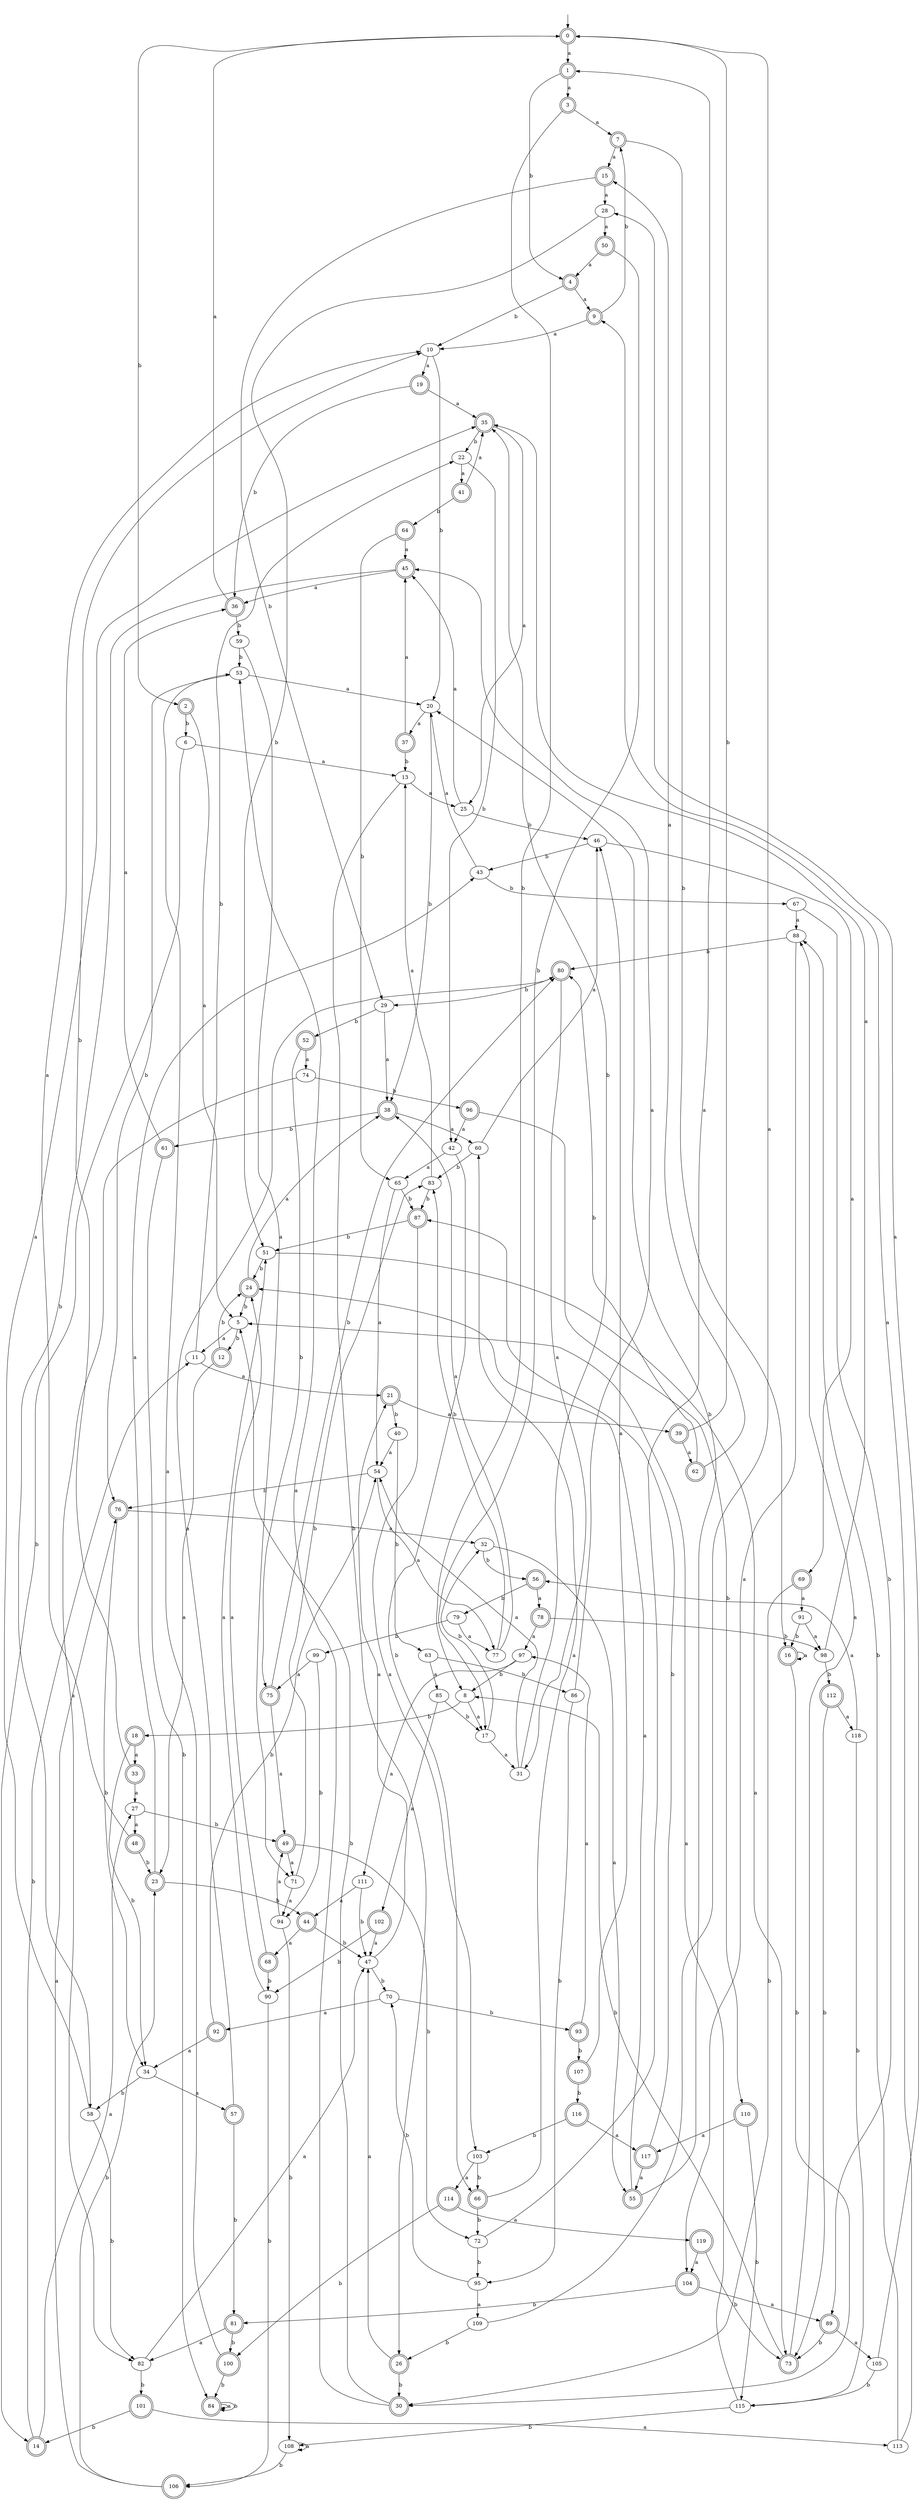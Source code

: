 digraph RandomDFA {
  __start0 [label="", shape=none];
  __start0 -> 0 [label=""];
  0 [shape=circle] [shape=doublecircle]
  0 -> 1 [label="a"]
  0 -> 2 [label="b"]
  1 [shape=doublecircle]
  1 -> 3 [label="a"]
  1 -> 4 [label="b"]
  2 [shape=doublecircle]
  2 -> 5 [label="a"]
  2 -> 6 [label="b"]
  3 [shape=doublecircle]
  3 -> 7 [label="a"]
  3 -> 8 [label="b"]
  4 [shape=doublecircle]
  4 -> 9 [label="a"]
  4 -> 10 [label="b"]
  5
  5 -> 11 [label="a"]
  5 -> 12 [label="b"]
  6
  6 -> 13 [label="a"]
  6 -> 14 [label="b"]
  7 [shape=doublecircle]
  7 -> 15 [label="a"]
  7 -> 16 [label="b"]
  8
  8 -> 17 [label="a"]
  8 -> 18 [label="b"]
  9 [shape=doublecircle]
  9 -> 10 [label="a"]
  9 -> 7 [label="b"]
  10
  10 -> 19 [label="a"]
  10 -> 20 [label="b"]
  11
  11 -> 21 [label="a"]
  11 -> 22 [label="b"]
  12 [shape=doublecircle]
  12 -> 23 [label="a"]
  12 -> 24 [label="b"]
  13
  13 -> 25 [label="a"]
  13 -> 26 [label="b"]
  14 [shape=doublecircle]
  14 -> 27 [label="a"]
  14 -> 11 [label="b"]
  15 [shape=doublecircle]
  15 -> 28 [label="a"]
  15 -> 29 [label="b"]
  16 [shape=doublecircle]
  16 -> 16 [label="a"]
  16 -> 30 [label="b"]
  17
  17 -> 31 [label="a"]
  17 -> 32 [label="b"]
  18 [shape=doublecircle]
  18 -> 33 [label="a"]
  18 -> 34 [label="b"]
  19 [shape=doublecircle]
  19 -> 35 [label="a"]
  19 -> 36 [label="b"]
  20
  20 -> 37 [label="a"]
  20 -> 38 [label="b"]
  21 [shape=doublecircle]
  21 -> 39 [label="a"]
  21 -> 40 [label="b"]
  22
  22 -> 41 [label="a"]
  22 -> 42 [label="b"]
  23 [shape=doublecircle]
  23 -> 43 [label="a"]
  23 -> 44 [label="b"]
  24 [shape=doublecircle]
  24 -> 38 [label="a"]
  24 -> 5 [label="b"]
  25
  25 -> 45 [label="a"]
  25 -> 46 [label="b"]
  26 [shape=doublecircle]
  26 -> 47 [label="a"]
  26 -> 30 [label="b"]
  27
  27 -> 48 [label="a"]
  27 -> 49 [label="b"]
  28
  28 -> 50 [label="a"]
  28 -> 51 [label="b"]
  29
  29 -> 38 [label="a"]
  29 -> 52 [label="b"]
  30 [shape=doublecircle]
  30 -> 53 [label="a"]
  30 -> 5 [label="b"]
  31
  31 -> 54 [label="a"]
  31 -> 35 [label="b"]
  32
  32 -> 55 [label="a"]
  32 -> 56 [label="b"]
  33 [shape=doublecircle]
  33 -> 27 [label="a"]
  33 -> 10 [label="b"]
  34
  34 -> 57 [label="a"]
  34 -> 58 [label="b"]
  35 [shape=doublecircle]
  35 -> 25 [label="a"]
  35 -> 22 [label="b"]
  36 [shape=doublecircle]
  36 -> 0 [label="a"]
  36 -> 59 [label="b"]
  37 [shape=doublecircle]
  37 -> 45 [label="a"]
  37 -> 13 [label="b"]
  38 [shape=doublecircle]
  38 -> 60 [label="a"]
  38 -> 61 [label="b"]
  39 [shape=doublecircle]
  39 -> 62 [label="a"]
  39 -> 0 [label="b"]
  40
  40 -> 54 [label="a"]
  40 -> 63 [label="b"]
  41 [shape=doublecircle]
  41 -> 35 [label="a"]
  41 -> 64 [label="b"]
  42
  42 -> 65 [label="a"]
  42 -> 66 [label="b"]
  43
  43 -> 20 [label="a"]
  43 -> 67 [label="b"]
  44 [shape=doublecircle]
  44 -> 68 [label="a"]
  44 -> 47 [label="b"]
  45 [shape=doublecircle]
  45 -> 36 [label="a"]
  45 -> 58 [label="b"]
  46
  46 -> 69 [label="a"]
  46 -> 43 [label="b"]
  47
  47 -> 21 [label="a"]
  47 -> 70 [label="b"]
  48 [shape=doublecircle]
  48 -> 10 [label="a"]
  48 -> 23 [label="b"]
  49 [shape=doublecircle]
  49 -> 71 [label="a"]
  49 -> 72 [label="b"]
  50 [shape=doublecircle]
  50 -> 4 [label="a"]
  50 -> 17 [label="b"]
  51
  51 -> 73 [label="a"]
  51 -> 24 [label="b"]
  52 [shape=doublecircle]
  52 -> 74 [label="a"]
  52 -> 75 [label="b"]
  53
  53 -> 20 [label="a"]
  53 -> 76 [label="b"]
  54
  54 -> 77 [label="a"]
  54 -> 76 [label="b"]
  55 [shape=doublecircle]
  55 -> 24 [label="a"]
  55 -> 20 [label="b"]
  56 [shape=doublecircle]
  56 -> 78 [label="a"]
  56 -> 79 [label="b"]
  57 [shape=doublecircle]
  57 -> 80 [label="a"]
  57 -> 81 [label="b"]
  58
  58 -> 35 [label="a"]
  58 -> 82 [label="b"]
  59
  59 -> 71 [label="a"]
  59 -> 53 [label="b"]
  60
  60 -> 46 [label="a"]
  60 -> 83 [label="b"]
  61 [shape=doublecircle]
  61 -> 36 [label="a"]
  61 -> 84 [label="b"]
  62 [shape=doublecircle]
  62 -> 15 [label="a"]
  62 -> 80 [label="b"]
  63
  63 -> 85 [label="a"]
  63 -> 86 [label="b"]
  64 [shape=doublecircle]
  64 -> 45 [label="a"]
  64 -> 65 [label="b"]
  65
  65 -> 54 [label="a"]
  65 -> 87 [label="b"]
  66 [shape=doublecircle]
  66 -> 60 [label="a"]
  66 -> 72 [label="b"]
  67
  67 -> 88 [label="a"]
  67 -> 89 [label="b"]
  68 [shape=doublecircle]
  68 -> 24 [label="a"]
  68 -> 90 [label="b"]
  69 [shape=doublecircle]
  69 -> 91 [label="a"]
  69 -> 30 [label="b"]
  70
  70 -> 92 [label="a"]
  70 -> 93 [label="b"]
  71
  71 -> 94 [label="a"]
  71 -> 83 [label="b"]
  72
  72 -> 1 [label="a"]
  72 -> 95 [label="b"]
  73 [shape=doublecircle]
  73 -> 88 [label="a"]
  73 -> 8 [label="b"]
  74
  74 -> 82 [label="a"]
  74 -> 96 [label="b"]
  75 [shape=doublecircle]
  75 -> 49 [label="a"]
  75 -> 80 [label="b"]
  76 [shape=doublecircle]
  76 -> 32 [label="a"]
  76 -> 34 [label="b"]
  77
  77 -> 38 [label="a"]
  77 -> 83 [label="b"]
  78 [shape=doublecircle]
  78 -> 97 [label="a"]
  78 -> 98 [label="b"]
  79
  79 -> 77 [label="a"]
  79 -> 99 [label="b"]
  80 [shape=doublecircle]
  80 -> 31 [label="a"]
  80 -> 29 [label="b"]
  81 [shape=doublecircle]
  81 -> 82 [label="a"]
  81 -> 100 [label="b"]
  82
  82 -> 47 [label="a"]
  82 -> 101 [label="b"]
  83
  83 -> 13 [label="a"]
  83 -> 87 [label="b"]
  84 [shape=doublecircle]
  84 -> 84 [label="a"]
  84 -> 84 [label="b"]
  85
  85 -> 102 [label="a"]
  85 -> 17 [label="b"]
  86
  86 -> 45 [label="a"]
  86 -> 95 [label="b"]
  87 [shape=doublecircle]
  87 -> 103 [label="a"]
  87 -> 51 [label="b"]
  88
  88 -> 104 [label="a"]
  88 -> 80 [label="b"]
  89 [shape=doublecircle]
  89 -> 105 [label="a"]
  89 -> 73 [label="b"]
  90
  90 -> 51 [label="a"]
  90 -> 106 [label="b"]
  91
  91 -> 98 [label="a"]
  91 -> 16 [label="b"]
  92 [shape=doublecircle]
  92 -> 34 [label="a"]
  92 -> 54 [label="b"]
  93 [shape=doublecircle]
  93 -> 97 [label="a"]
  93 -> 107 [label="b"]
  94
  94 -> 49 [label="a"]
  94 -> 108 [label="b"]
  95
  95 -> 109 [label="a"]
  95 -> 70 [label="b"]
  96 [shape=doublecircle]
  96 -> 42 [label="a"]
  96 -> 110 [label="b"]
  97
  97 -> 111 [label="a"]
  97 -> 8 [label="b"]
  98
  98 -> 35 [label="a"]
  98 -> 112 [label="b"]
  99
  99 -> 75 [label="a"]
  99 -> 94 [label="b"]
  100 [shape=doublecircle]
  100 -> 53 [label="a"]
  100 -> 84 [label="b"]
  101 [shape=doublecircle]
  101 -> 113 [label="a"]
  101 -> 14 [label="b"]
  102 [shape=doublecircle]
  102 -> 47 [label="a"]
  102 -> 90 [label="b"]
  103
  103 -> 114 [label="a"]
  103 -> 66 [label="b"]
  104 [shape=doublecircle]
  104 -> 89 [label="a"]
  104 -> 81 [label="b"]
  105
  105 -> 28 [label="a"]
  105 -> 115 [label="b"]
  106 [shape=doublecircle]
  106 -> 76 [label="a"]
  106 -> 23 [label="b"]
  107 [shape=doublecircle]
  107 -> 46 [label="a"]
  107 -> 116 [label="b"]
  108
  108 -> 108 [label="a"]
  108 -> 106 [label="b"]
  109
  109 -> 0 [label="a"]
  109 -> 26 [label="b"]
  110 [shape=doublecircle]
  110 -> 117 [label="a"]
  110 -> 115 [label="b"]
  111
  111 -> 44 [label="a"]
  111 -> 47 [label="b"]
  112 [shape=doublecircle]
  112 -> 118 [label="a"]
  112 -> 73 [label="b"]
  113
  113 -> 9 [label="a"]
  113 -> 88 [label="b"]
  114 [shape=doublecircle]
  114 -> 119 [label="a"]
  114 -> 100 [label="b"]
  115
  115 -> 5 [label="a"]
  115 -> 108 [label="b"]
  116 [shape=doublecircle]
  116 -> 117 [label="a"]
  116 -> 103 [label="b"]
  117 [shape=doublecircle]
  117 -> 55 [label="a"]
  117 -> 87 [label="b"]
  118
  118 -> 56 [label="a"]
  118 -> 115 [label="b"]
  119 [shape=doublecircle]
  119 -> 104 [label="a"]
  119 -> 73 [label="b"]
}
